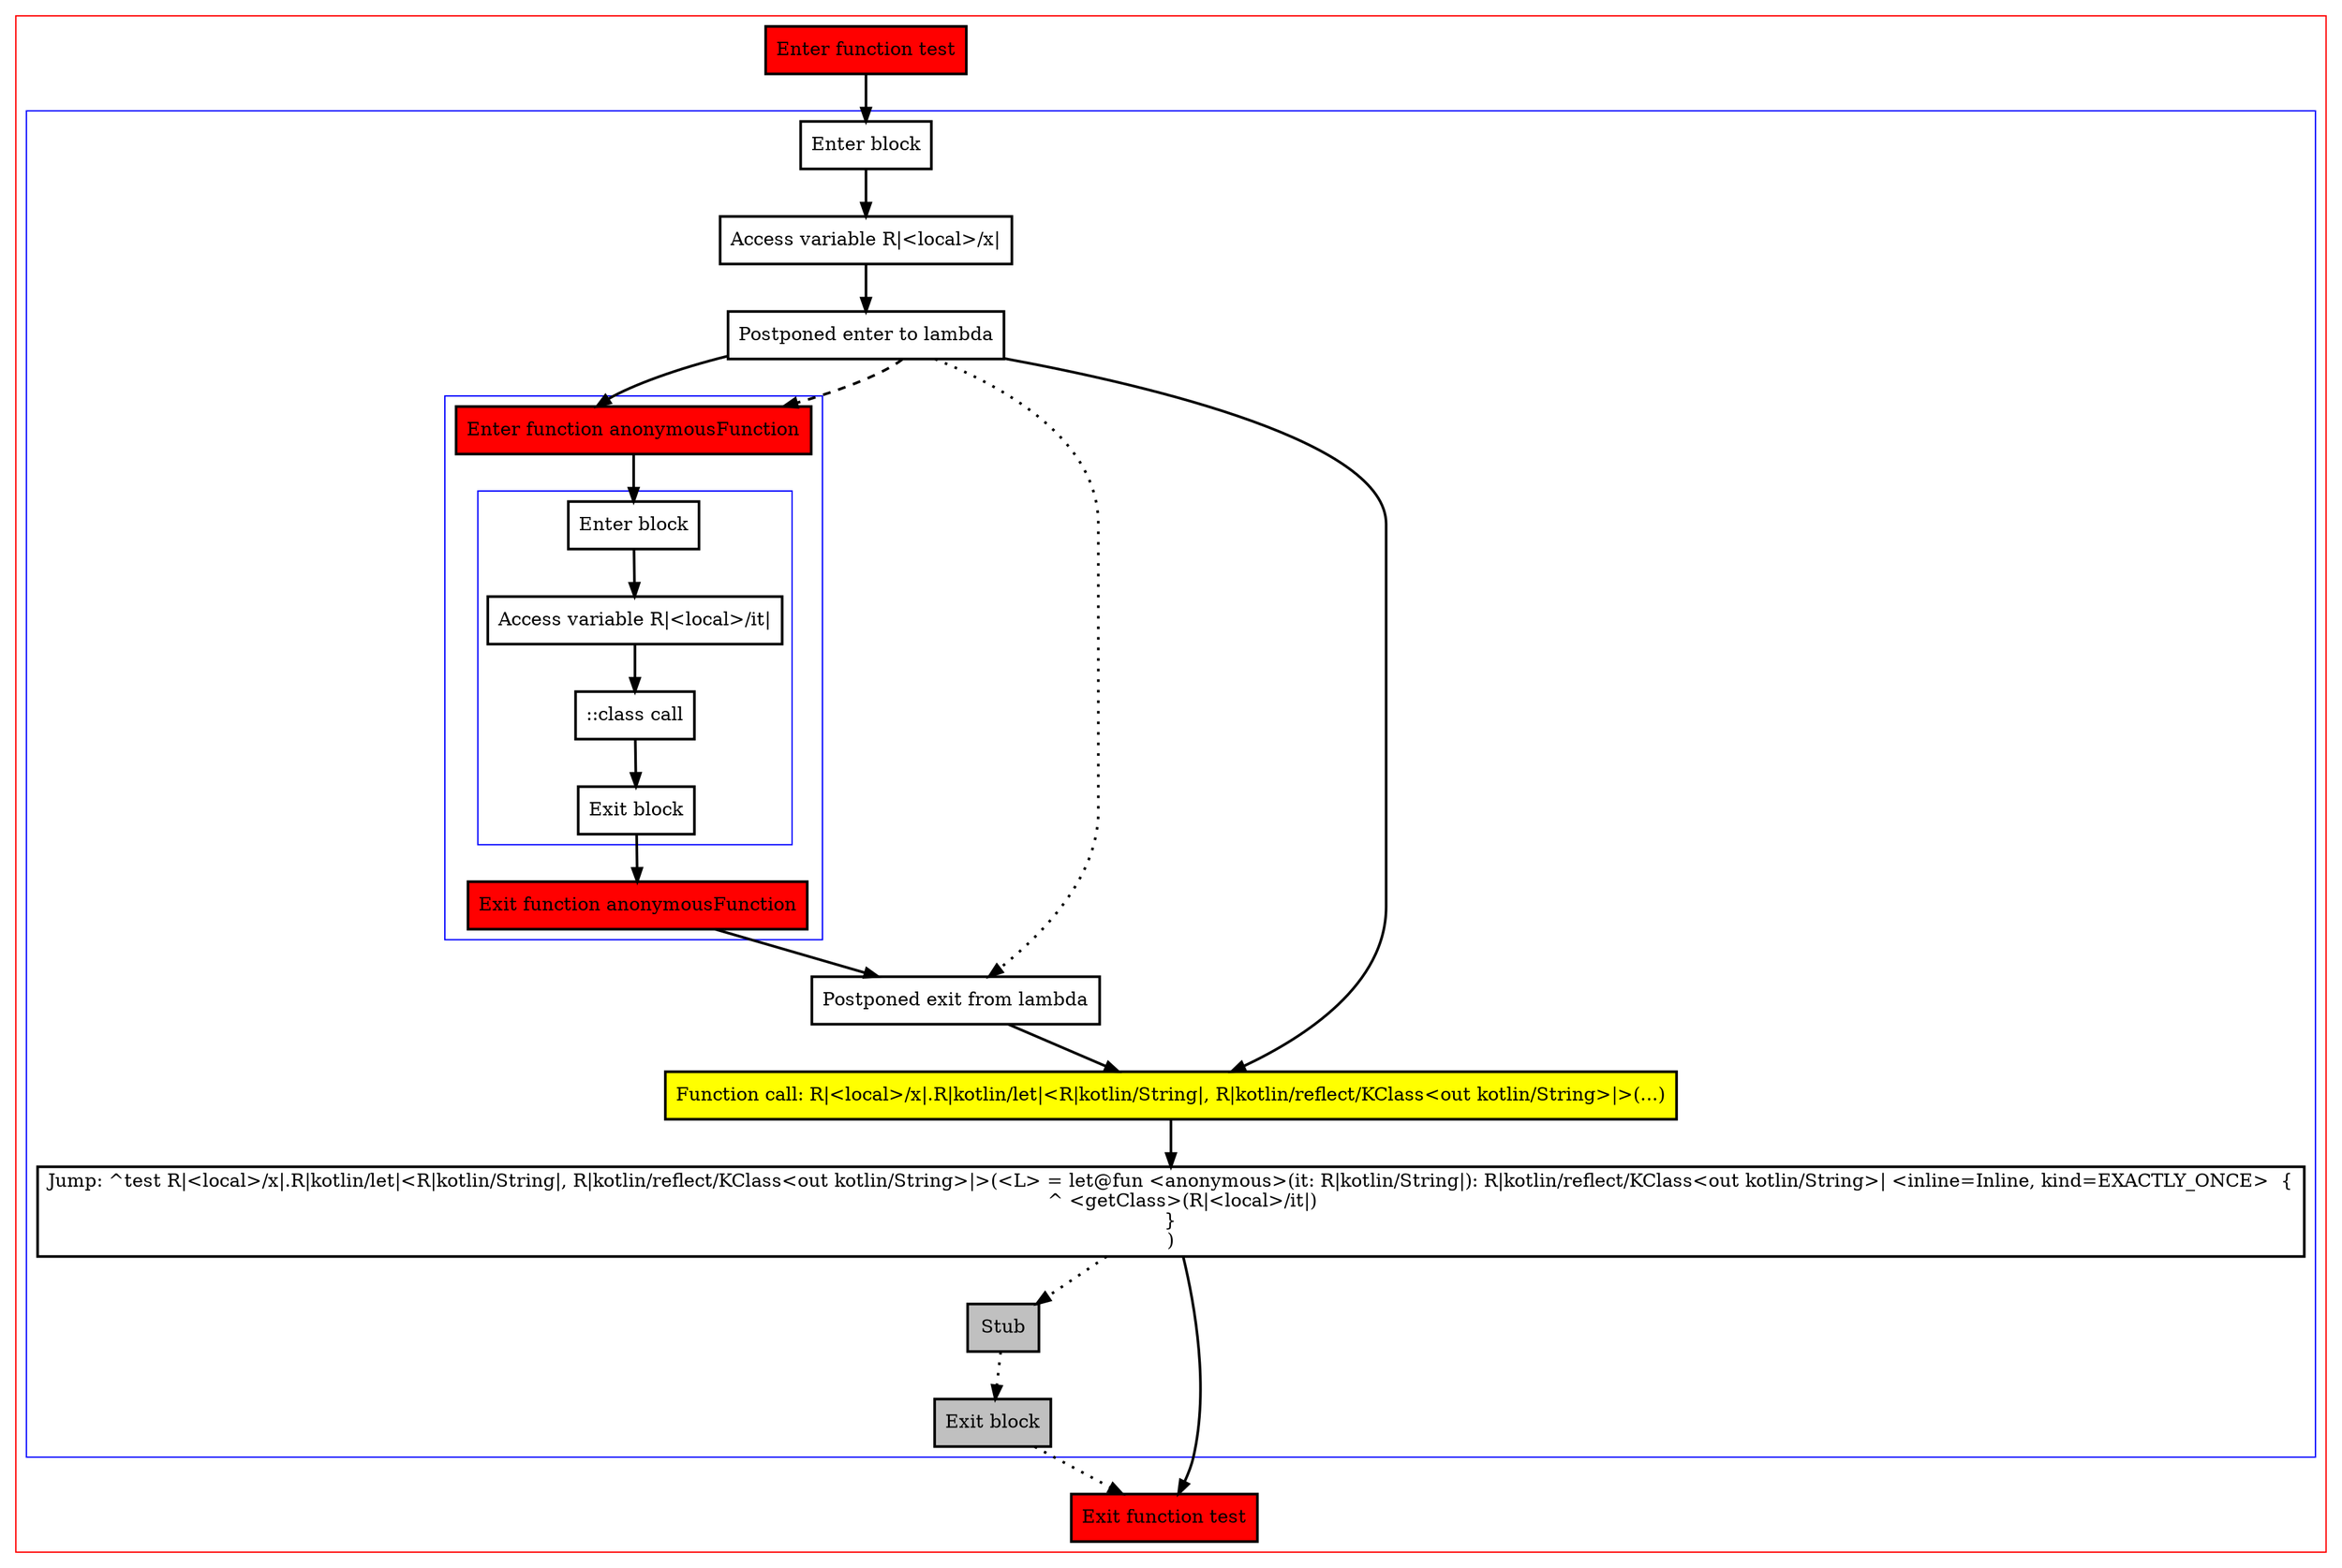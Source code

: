 digraph classCallInLambda_kt {
    graph [nodesep=3]
    node [shape=box penwidth=2]
    edge [penwidth=2]

    subgraph cluster_0 {
        color=red
        0 [label="Enter function test" style="filled" fillcolor=red];
        subgraph cluster_1 {
            color=blue
            1 [label="Enter block"];
            2 [label="Access variable R|<local>/x|"];
            3 [label="Postponed enter to lambda"];
            subgraph cluster_2 {
                color=blue
                4 [label="Enter function anonymousFunction" style="filled" fillcolor=red];
                subgraph cluster_3 {
                    color=blue
                    5 [label="Enter block"];
                    6 [label="Access variable R|<local>/it|"];
                    7 [label="::class call"];
                    8 [label="Exit block"];
                }
                9 [label="Exit function anonymousFunction" style="filled" fillcolor=red];
            }
            10 [label="Postponed exit from lambda"];
            11 [label="Function call: R|<local>/x|.R|kotlin/let|<R|kotlin/String|, R|kotlin/reflect/KClass<out kotlin/String>|>(...)" style="filled" fillcolor=yellow];
            12 [label="Jump: ^test R|<local>/x|.R|kotlin/let|<R|kotlin/String|, R|kotlin/reflect/KClass<out kotlin/String>|>(<L> = let@fun <anonymous>(it: R|kotlin/String|): R|kotlin/reflect/KClass<out kotlin/String>| <inline=Inline, kind=EXACTLY_ONCE>  {
    ^ <getClass>(R|<local>/it|)
}
)"];
            13 [label="Stub" style="filled" fillcolor=gray];
            14 [label="Exit block" style="filled" fillcolor=gray];
        }
        15 [label="Exit function test" style="filled" fillcolor=red];
    }
    0 -> {1};
    1 -> {2};
    2 -> {3};
    3 -> {4 11};
    3 -> {10} [style=dotted];
    3 -> {4} [style=dashed];
    4 -> {5};
    5 -> {6};
    6 -> {7};
    7 -> {8};
    8 -> {9};
    9 -> {10};
    10 -> {11};
    11 -> {12};
    12 -> {15};
    12 -> {13} [style=dotted];
    13 -> {14} [style=dotted];
    14 -> {15} [style=dotted];

}
